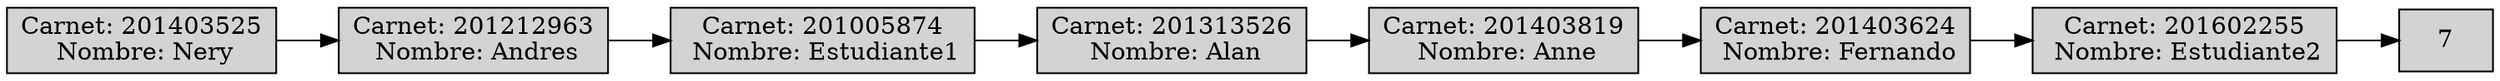 digraph ARBOLPreorden { 
rankdir=LR
node[shape=record,style=filled] 
"0"[label = "Carnet: 201403525\n Nombre: Nery"]; 
"0" ->"1" 
"1"[label = "Carnet: 201212963\n Nombre: Andres"]; 
"1" ->"2" 
"2"[label = "Carnet: 201005874\n Nombre: Estudiante1"]; 
"2" ->"3" 
"3"[label = "Carnet: 201313526\n Nombre: Alan"]; 
"3" ->"4" 
"4"[label = "Carnet: 201403819\n Nombre: Anne"]; 
"4" ->"5" 
"5"[label = "Carnet: 201403624\n Nombre: Fernando"]; 
"5" ->"6" 
"6"[label = "Carnet: 201602255\n Nombre: Estudiante2"]; 
"6" ->"7" 

}
